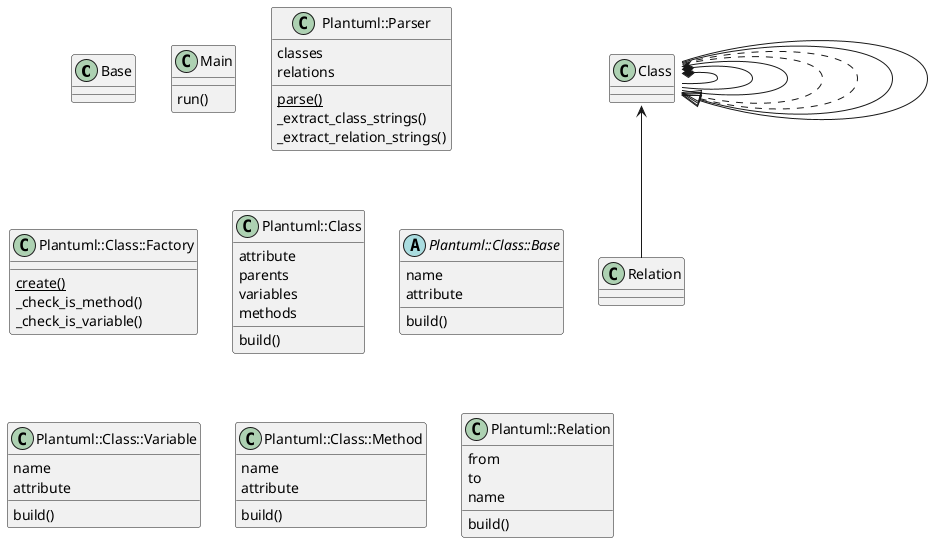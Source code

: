 @startuml

class Base {
}

/'
class CommentOutClass {
}
'/

class Main {
  run()
}

class Plantuml::Parser {
  classes
  relations
  {static} parse()
  _extract_class_strings()
  _extract_relation_strings()
}

class Plantuml::Class::Factory {
  {static} create()
  _check_is_method()
  _check_is_variable()
}

class Plantuml::Class {
  attribute
  parents
  variables
  methods
  build()
}

abstract class Plantuml::Class::Base {
  name
  attribute
  build()
}

class Plantuml::Class::Variable {
  name
  attribute
  build()
}

class Plantuml::Class::Method {
  name
  attribute
  build()
}

class Plantuml::Relation {
  from
  to
  name
  build()
}

/'
class CommentOutClass {
}
'/

Class *-- Class::Variable
Class *-- Class::Method
Class <-- Relation
Class::Factory <-- Class
Class::Factory ..|> Class::Variable
Class::Factory ..|> Class::Method
Class::Variable -down-|> Class::Base
Class::Method   -down-|> Class::Base

@enduml
